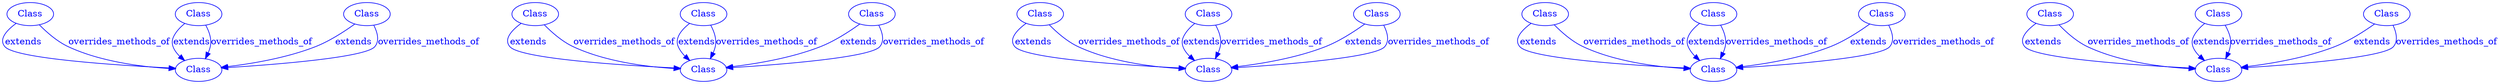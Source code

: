 
digraph SubdueGraph {
  307 [label="Class",color=blue,fontcolor=blue];
  344 [label="Class",color=blue,fontcolor=blue];
  371 [label="Class",color=blue,fontcolor=blue];
  441 [label="Class",color=blue,fontcolor=blue];
  344 -> 307 [label="extends",color=blue,fontcolor=blue];
  371 -> 307 [label="extends",color=blue,fontcolor=blue];
  441 -> 307 [label="extends",color=blue,fontcolor=blue];
  344 -> 307 [label="overrides_methods_of",color=blue,fontcolor=blue];
  371 -> 307 [label="overrides_methods_of",color=blue,fontcolor=blue];
  441 -> 307 [label="overrides_methods_of",color=blue,fontcolor=blue];
  245 [label="Class",color=blue,fontcolor=blue];
  261 [label="Class",color=blue,fontcolor=blue];
  343 [label="Class",color=blue,fontcolor=blue];
  453 [label="Class",color=blue,fontcolor=blue];
  245 -> 453 [label="extends",color=blue,fontcolor=blue];
  261 -> 453 [label="extends",color=blue,fontcolor=blue];
  343 -> 453 [label="extends",color=blue,fontcolor=blue];
  245 -> 453 [label="overrides_methods_of",color=blue,fontcolor=blue];
  261 -> 453 [label="overrides_methods_of",color=blue,fontcolor=blue];
  343 -> 453 [label="overrides_methods_of",color=blue,fontcolor=blue];
  25 [label="Class",color=blue,fontcolor=blue];
  162 [label="Class",color=blue,fontcolor=blue];
  326 [label="Class",color=blue,fontcolor=blue];
  479 [label="Class",color=blue,fontcolor=blue];
  25 -> 479 [label="extends",color=blue,fontcolor=blue];
  162 -> 479 [label="extends",color=blue,fontcolor=blue];
  326 -> 479 [label="extends",color=blue,fontcolor=blue];
  25 -> 479 [label="overrides_methods_of",color=blue,fontcolor=blue];
  162 -> 479 [label="overrides_methods_of",color=blue,fontcolor=blue];
  326 -> 479 [label="overrides_methods_of",color=blue,fontcolor=blue];
  40 [label="Class",color=blue,fontcolor=blue];
  197 [label="Class",color=blue,fontcolor=blue];
  238 [label="Class",color=blue,fontcolor=blue];
  485 [label="Class",color=blue,fontcolor=blue];
  40 -> 485 [label="extends",color=blue,fontcolor=blue];
  197 -> 485 [label="extends",color=blue,fontcolor=blue];
  238 -> 485 [label="extends",color=blue,fontcolor=blue];
  40 -> 485 [label="overrides_methods_of",color=blue,fontcolor=blue];
  197 -> 485 [label="overrides_methods_of",color=blue,fontcolor=blue];
  238 -> 485 [label="overrides_methods_of",color=blue,fontcolor=blue];
  181 [label="Class",color=blue,fontcolor=blue];
  231 [label="Class",color=blue,fontcolor=blue];
  279 [label="Class",color=blue,fontcolor=blue];
  495 [label="Class",color=blue,fontcolor=blue];
  181 -> 495 [label="extends",color=blue,fontcolor=blue];
  231 -> 495 [label="extends",color=blue,fontcolor=blue];
  279 -> 495 [label="extends",color=blue,fontcolor=blue];
  181 -> 495 [label="overrides_methods_of",color=blue,fontcolor=blue];
  231 -> 495 [label="overrides_methods_of",color=blue,fontcolor=blue];
  279 -> 495 [label="overrides_methods_of",color=blue,fontcolor=blue];
}

